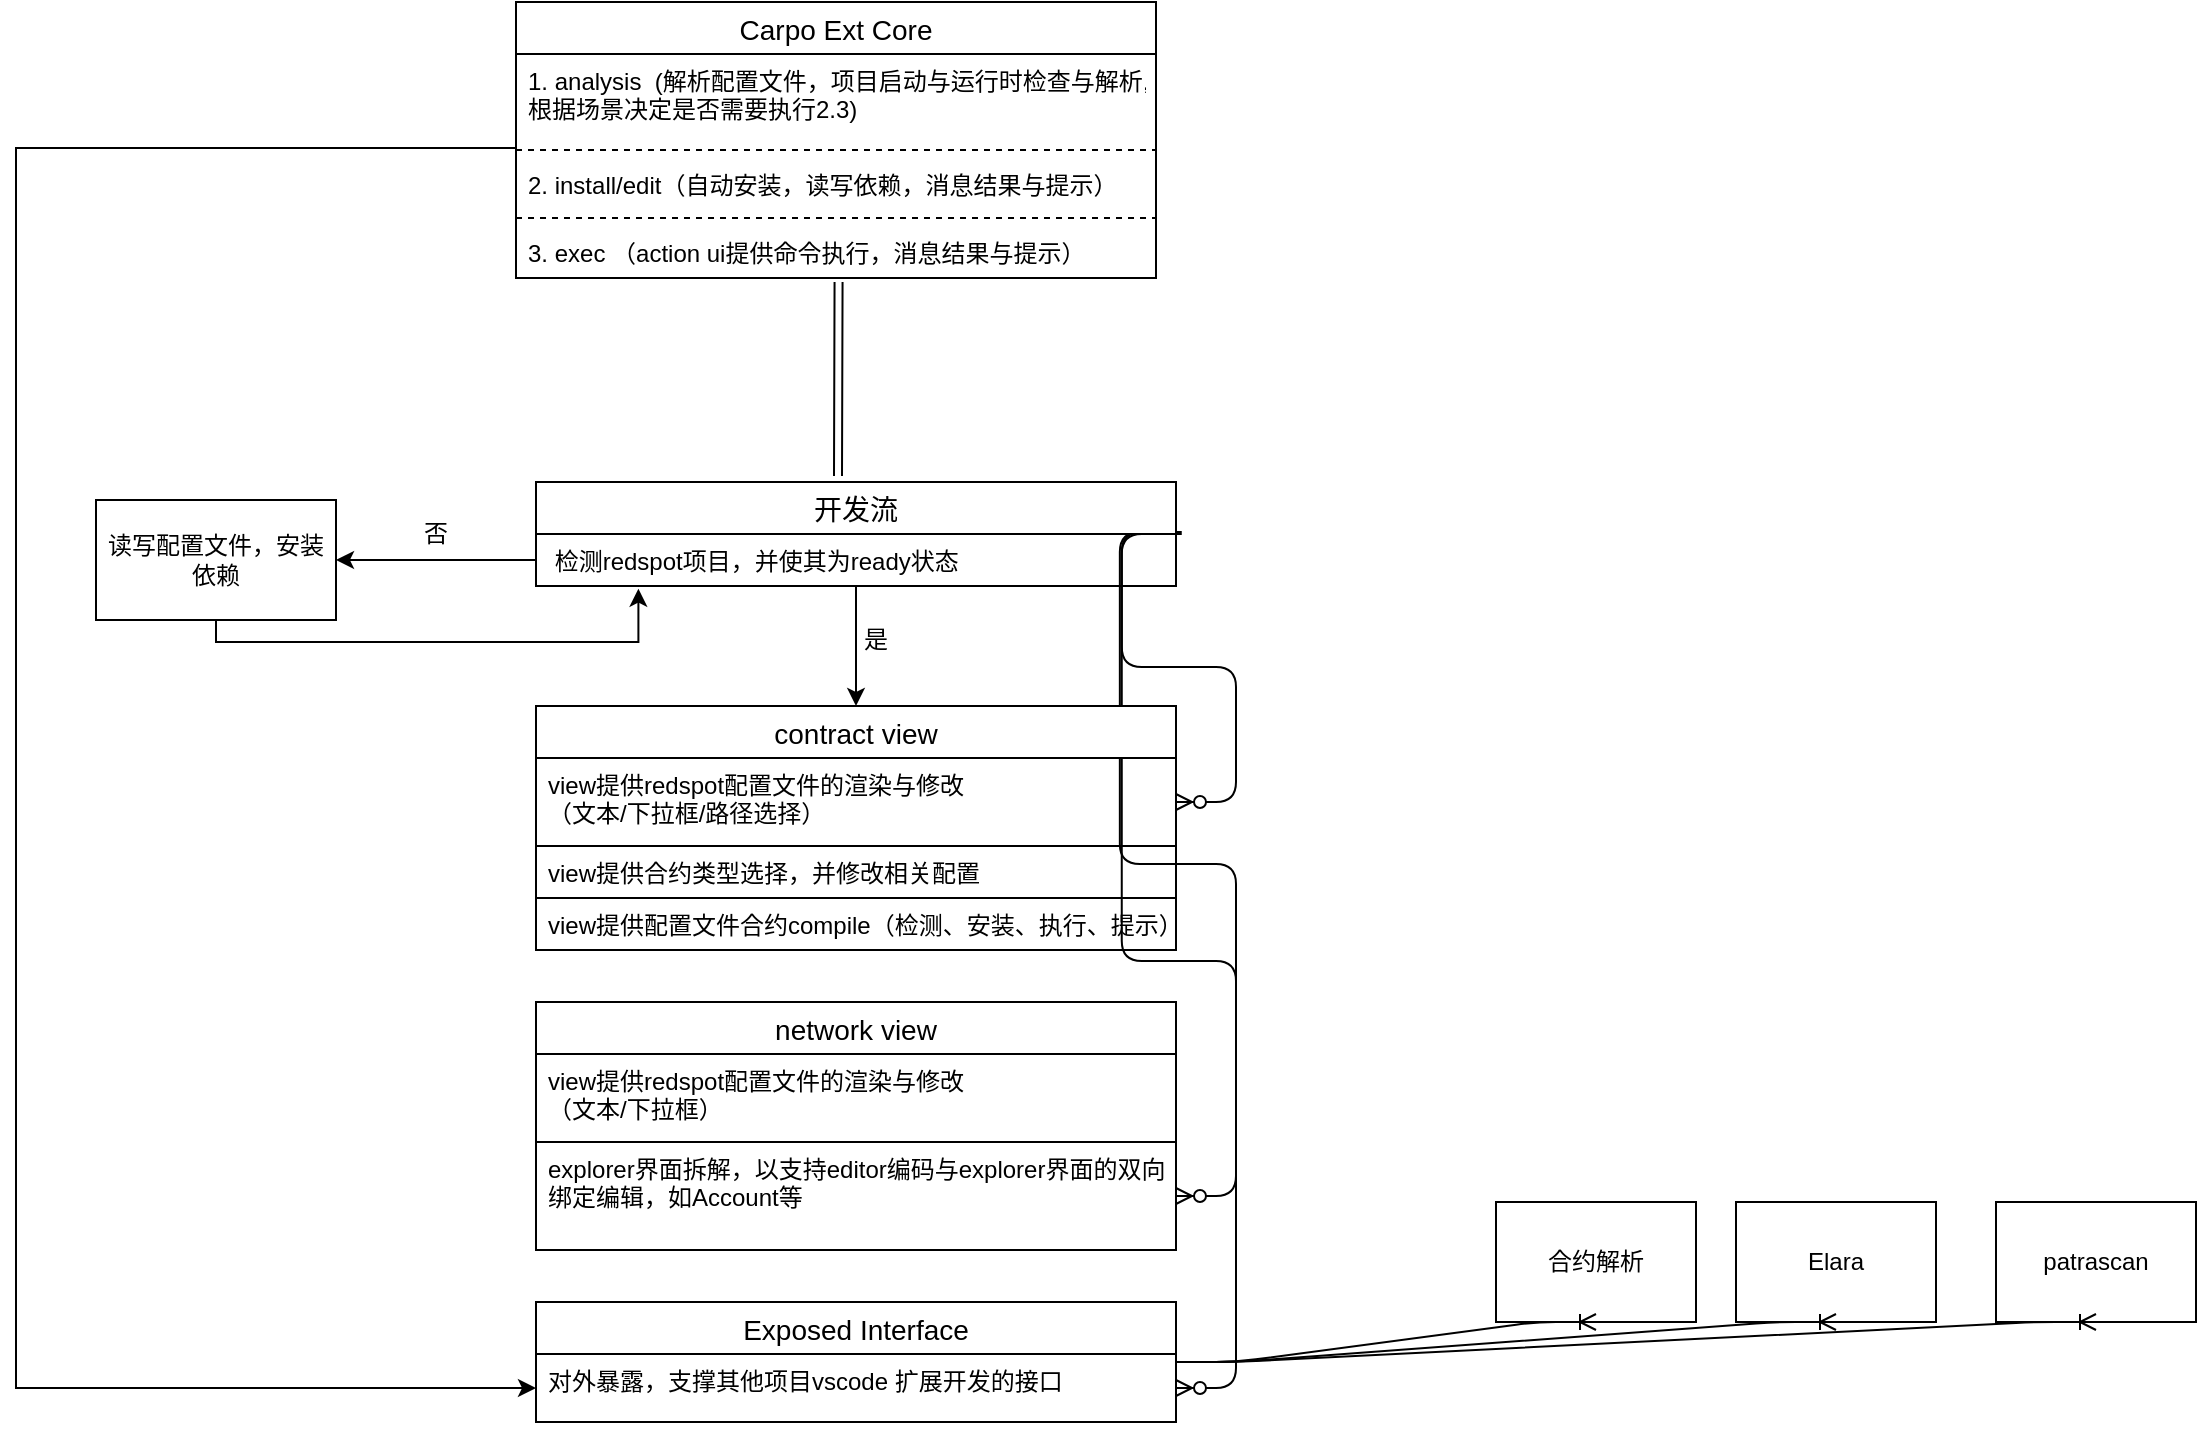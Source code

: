 <mxfile version="12.9.14" type="github">
  <diagram id="R2lEEEUBdFMjLlhIrx00" name="Page-1">
    <mxGraphModel dx="2451" dy="844" grid="1" gridSize="10" guides="1" tooltips="1" connect="1" arrows="1" fold="1" page="1" pageScale="1" pageWidth="1100" pageHeight="850" math="0" shadow="0" extFonts="Permanent Marker^https://fonts.googleapis.com/css?family=Permanent+Marker">
      <root>
        <mxCell id="0" />
        <mxCell id="1" parent="0" />
        <mxCell id="COfyx7jqv4ravwQTbV8G-30" value="" style="shape=link;html=1;rounded=0;entryX=0.504;entryY=1.077;entryDx=0;entryDy=0;entryPerimeter=0;" parent="1" target="COfyx7jqv4ravwQTbV8G-8" edge="1">
          <mxGeometry relative="1" as="geometry">
            <mxPoint x="321" y="297" as="sourcePoint" />
            <mxPoint x="280" y="270" as="targetPoint" />
          </mxGeometry>
        </mxCell>
        <mxCell id="COfyx7jqv4ravwQTbV8G-5" value="Carpo Ext Core" style="swimlane;fontStyle=0;childLayout=stackLayout;horizontal=1;startSize=26;horizontalStack=0;resizeParent=1;resizeParentMax=0;resizeLast=0;collapsible=1;marginBottom=0;align=center;fontSize=14;" parent="1" vertex="1">
          <mxGeometry x="160" y="60" width="320" height="138" as="geometry">
            <mxRectangle x="160" y="60" width="130" height="26" as="alternateBounds" />
          </mxGeometry>
        </mxCell>
        <mxCell id="COfyx7jqv4ravwQTbV8G-6" value="1. analysis  (解析配置文件，项目启动与运行时检查与解析,，&#xa;根据场景决定是否需要执行2.3)" style="text;strokeColor=none;fillColor=none;spacingLeft=4;spacingRight=4;overflow=hidden;rotatable=0;points=[[0,0.5],[1,0.5]];portConstraint=eastwest;fontSize=12;" parent="COfyx7jqv4ravwQTbV8G-5" vertex="1">
          <mxGeometry y="26" width="320" height="44" as="geometry" />
        </mxCell>
        <mxCell id="COfyx7jqv4ravwQTbV8G-11" value="" style="line;strokeWidth=1;fillColor=none;align=left;verticalAlign=middle;spacingTop=-1;spacingLeft=3;spacingRight=3;rotatable=0;labelPosition=right;points=[];portConstraint=eastwest;fontSize=12;dashed=1;" parent="COfyx7jqv4ravwQTbV8G-5" vertex="1">
          <mxGeometry y="70" width="320" height="8" as="geometry" />
        </mxCell>
        <mxCell id="COfyx7jqv4ravwQTbV8G-7" value="2. install/edit（自动安装，读写依赖，消息结果与提示）" style="text;strokeColor=none;fillColor=none;spacingLeft=4;spacingRight=4;overflow=hidden;rotatable=0;points=[[0,0.5],[1,0.5]];portConstraint=eastwest;fontSize=12;" parent="COfyx7jqv4ravwQTbV8G-5" vertex="1">
          <mxGeometry y="78" width="320" height="26" as="geometry" />
        </mxCell>
        <mxCell id="COfyx7jqv4ravwQTbV8G-10" value="" style="line;strokeWidth=1;fillColor=none;align=left;verticalAlign=middle;spacingTop=-1;spacingLeft=3;spacingRight=3;rotatable=0;labelPosition=right;points=[];portConstraint=eastwest;fontSize=12;dashed=1;" parent="COfyx7jqv4ravwQTbV8G-5" vertex="1">
          <mxGeometry y="104" width="320" height="8" as="geometry" />
        </mxCell>
        <mxCell id="COfyx7jqv4ravwQTbV8G-8" value="3. exec （action ui提供命令执行，消息结果与提示）" style="text;strokeColor=none;fillColor=none;spacingLeft=4;spacingRight=4;overflow=hidden;rotatable=0;points=[[0,0.5],[1,0.5]];portConstraint=eastwest;fontSize=12;" parent="COfyx7jqv4ravwQTbV8G-5" vertex="1">
          <mxGeometry y="112" width="320" height="26" as="geometry" />
        </mxCell>
        <mxCell id="COfyx7jqv4ravwQTbV8G-34" style="edgeStyle=orthogonalEdgeStyle;rounded=0;orthogonalLoop=1;jettySize=auto;html=1;entryX=1;entryY=0.5;entryDx=0;entryDy=0;" parent="1" source="COfyx7jqv4ravwQTbV8G-24" target="COfyx7jqv4ravwQTbV8G-36" edge="1">
          <mxGeometry relative="1" as="geometry">
            <mxPoint x="110" y="347" as="targetPoint" />
          </mxGeometry>
        </mxCell>
        <mxCell id="COfyx7jqv4ravwQTbV8G-35" value="否" style="text;html=1;strokeColor=none;fillColor=none;align=center;verticalAlign=middle;whiteSpace=wrap;rounded=0;" parent="1" vertex="1">
          <mxGeometry x="100" y="316" width="40" height="20" as="geometry" />
        </mxCell>
        <mxCell id="COfyx7jqv4ravwQTbV8G-38" style="edgeStyle=orthogonalEdgeStyle;rounded=0;orthogonalLoop=1;jettySize=auto;html=1;entryX=0.16;entryY=1.051;entryDx=0;entryDy=0;entryPerimeter=0;" parent="1" source="COfyx7jqv4ravwQTbV8G-36" edge="1" target="COfyx7jqv4ravwQTbV8G-24">
          <mxGeometry relative="1" as="geometry">
            <mxPoint x="160" y="380" as="targetPoint" />
            <Array as="points">
              <mxPoint x="10" y="380" />
              <mxPoint x="221" y="380" />
            </Array>
          </mxGeometry>
        </mxCell>
        <mxCell id="COfyx7jqv4ravwQTbV8G-36" value="读写配置文件，安装依赖" style="rounded=0;whiteSpace=wrap;html=1;gradientColor=#ffffff;" parent="1" vertex="1">
          <mxGeometry x="-50" y="309" width="120" height="60" as="geometry" />
        </mxCell>
        <mxCell id="cotPTMKwksQwkWC-sh3F-11" value="" style="edgeStyle=entityRelationEdgeStyle;fontSize=12;html=1;endArrow=ERzeroToMany;endFill=1;exitX=1.009;exitY=-0.038;exitDx=0;exitDy=0;exitPerimeter=0;" parent="1" source="COfyx7jqv4ravwQTbV8G-24" target="cotPTMKwksQwkWC-sh3F-3" edge="1">
          <mxGeometry width="100" height="100" relative="1" as="geometry">
            <mxPoint x="310" y="352" as="sourcePoint" />
            <mxPoint x="410" y="252" as="targetPoint" />
          </mxGeometry>
        </mxCell>
        <mxCell id="cotPTMKwksQwkWC-sh3F-13" value="" style="edgeStyle=entityRelationEdgeStyle;fontSize=12;html=1;endArrow=ERzeroToMany;endFill=1;exitX=1.006;exitY=-0.038;exitDx=0;exitDy=0;exitPerimeter=0;" parent="1" source="COfyx7jqv4ravwQTbV8G-24" target="cotPTMKwksQwkWC-sh3F-8" edge="1">
          <mxGeometry width="100" height="100" relative="1" as="geometry">
            <mxPoint x="500" y="352" as="sourcePoint" />
            <mxPoint x="530" y="612" as="targetPoint" />
          </mxGeometry>
        </mxCell>
        <mxCell id="COfyx7jqv4ravwQTbV8G-21" value="开发流" style="swimlane;fontStyle=0;childLayout=stackLayout;horizontal=1;startSize=26;horizontalStack=0;resizeParent=1;resizeParentMax=0;resizeLast=0;collapsible=1;marginBottom=0;align=center;fontSize=14;" parent="1" vertex="1">
          <mxGeometry x="170" y="300" width="320" height="52" as="geometry">
            <mxRectangle x="170" y="300" width="80" height="26" as="alternateBounds" />
          </mxGeometry>
        </mxCell>
        <mxCell id="COfyx7jqv4ravwQTbV8G-24" value=" 检测redspot项目，并使其为ready状态" style="text;strokeColor=none;fillColor=none;spacingLeft=4;spacingRight=4;overflow=hidden;rotatable=0;points=[[0,0.5],[1,0.5]];portConstraint=eastwest;fontSize=12;" parent="COfyx7jqv4ravwQTbV8G-21" vertex="1">
          <mxGeometry y="26" width="320" height="26" as="geometry" />
        </mxCell>
        <mxCell id="cotPTMKwksQwkWC-sh3F-19" value="" style="edgeStyle=entityRelationEdgeStyle;fontSize=12;html=1;endArrow=ERzeroToMany;endFill=1;exitX=1.009;exitY=0;exitDx=0;exitDy=0;exitPerimeter=0;" parent="1" source="COfyx7jqv4ravwQTbV8G-24" target="cotPTMKwksQwkWC-sh3F-18" edge="1">
          <mxGeometry width="100" height="100" relative="1" as="geometry">
            <mxPoint x="491.92" y="335.012" as="sourcePoint" />
            <mxPoint x="580" y="740" as="targetPoint" />
          </mxGeometry>
        </mxCell>
        <mxCell id="JMYnYDo8RzbJJTalbHdE-2" value="patrascan" style="whiteSpace=wrap;html=1;align=center;verticalAlign=middle;treeFolding=1;treeMoving=1;newEdgeStyle={&quot;edgeStyle&quot;:&quot;elbowEdgeStyle&quot;,&quot;startArrow&quot;:&quot;none&quot;,&quot;endArrow&quot;:&quot;none&quot;};" vertex="1" parent="1">
          <mxGeometry x="900" y="660" width="100" height="60" as="geometry" />
        </mxCell>
        <mxCell id="JMYnYDo8RzbJJTalbHdE-4" value="合约解析" style="whiteSpace=wrap;html=1;align=center;verticalAlign=middle;treeFolding=1;treeMoving=1;newEdgeStyle={&quot;edgeStyle&quot;:&quot;elbowEdgeStyle&quot;,&quot;startArrow&quot;:&quot;none&quot;,&quot;endArrow&quot;:&quot;none&quot;};" vertex="1" collapsed="1" parent="1">
          <mxGeometry x="650" y="660" width="100" height="60" as="geometry" />
        </mxCell>
        <mxCell id="JMYnYDo8RzbJJTalbHdE-6" value="Elara" style="whiteSpace=wrap;html=1;align=center;verticalAlign=middle;treeFolding=1;treeMoving=1;newEdgeStyle={&quot;edgeStyle&quot;:&quot;elbowEdgeStyle&quot;,&quot;startArrow&quot;:&quot;none&quot;,&quot;endArrow&quot;:&quot;none&quot;};" vertex="1" parent="1">
          <mxGeometry x="770" y="660" width="100" height="60" as="geometry" />
        </mxCell>
        <mxCell id="JMYnYDo8RzbJJTalbHdE-8" value="" style="endArrow=classic;html=1;entryX=0.5;entryY=0;entryDx=0;entryDy=0;exitX=0.5;exitY=1;exitDx=0;exitDy=0;" edge="1" parent="1" source="COfyx7jqv4ravwQTbV8G-21" target="cotPTMKwksQwkWC-sh3F-2">
          <mxGeometry width="50" height="50" relative="1" as="geometry">
            <mxPoint x="490" y="430" as="sourcePoint" />
            <mxPoint x="540" y="380" as="targetPoint" />
          </mxGeometry>
        </mxCell>
        <mxCell id="JMYnYDo8RzbJJTalbHdE-9" value="是" style="text;html=1;strokeColor=none;fillColor=none;align=center;verticalAlign=middle;whiteSpace=wrap;rounded=0;" vertex="1" parent="1">
          <mxGeometry x="320" y="369" width="40" height="20" as="geometry" />
        </mxCell>
        <mxCell id="JMYnYDo8RzbJJTalbHdE-10" style="edgeStyle=orthogonalEdgeStyle;rounded=0;orthogonalLoop=1;jettySize=auto;html=1;entryX=0;entryY=0.5;entryDx=0;entryDy=0;" edge="1" parent="1" source="COfyx7jqv4ravwQTbV8G-5" target="cotPTMKwksQwkWC-sh3F-18">
          <mxGeometry relative="1" as="geometry">
            <Array as="points">
              <mxPoint x="-90" y="133" />
              <mxPoint x="-90" y="753" />
            </Array>
          </mxGeometry>
        </mxCell>
        <mxCell id="cotPTMKwksQwkWC-sh3F-2" value="contract view" style="swimlane;fontStyle=0;childLayout=stackLayout;horizontal=1;startSize=26;horizontalStack=0;resizeParent=1;resizeParentMax=0;resizeLast=0;collapsible=1;marginBottom=0;align=center;fontSize=14;" parent="1" vertex="1">
          <mxGeometry x="170" y="412" width="320" height="122" as="geometry">
            <mxRectangle x="170" y="412" width="80" height="26" as="alternateBounds" />
          </mxGeometry>
        </mxCell>
        <mxCell id="cotPTMKwksQwkWC-sh3F-3" value="view提供redspot配置文件的渲染与修改&#xa;（文本/下拉框/路径选择）" style="text;strokeColor=none;fillColor=none;spacingLeft=4;spacingRight=4;overflow=hidden;rotatable=0;points=[[0,0.5],[1,0.5]];portConstraint=eastwest;fontSize=12;" parent="cotPTMKwksQwkWC-sh3F-2" vertex="1">
          <mxGeometry y="26" width="320" height="44" as="geometry" />
        </mxCell>
        <mxCell id="JMYnYDo8RzbJJTalbHdE-18" value="view提供合约类型选择，并修改相关配置" style="text;strokeColor=#000000;fillColor=none;spacingLeft=4;spacingRight=4;overflow=hidden;rotatable=0;points=[[0,0.5],[1,0.5]];portConstraint=eastwest;fontSize=12;" vertex="1" parent="cotPTMKwksQwkWC-sh3F-2">
          <mxGeometry y="70" width="320" height="26" as="geometry" />
        </mxCell>
        <mxCell id="cotPTMKwksQwkWC-sh3F-4" value="view提供配置文件合约compile（检测、安装、执行、提示）" style="text;strokeColor=#000000;fillColor=none;spacingLeft=4;spacingRight=4;overflow=hidden;rotatable=0;points=[[0,0.5],[1,0.5]];portConstraint=eastwest;fontSize=12;" parent="cotPTMKwksQwkWC-sh3F-2" vertex="1">
          <mxGeometry y="96" width="320" height="26" as="geometry" />
        </mxCell>
        <mxCell id="cotPTMKwksQwkWC-sh3F-7" value="network view" style="swimlane;fontStyle=0;childLayout=stackLayout;horizontal=1;startSize=26;horizontalStack=0;resizeParent=1;resizeParentMax=0;resizeLast=0;collapsible=1;marginBottom=0;align=center;fontSize=14;" parent="1" vertex="1">
          <mxGeometry x="170" y="560" width="320" height="124" as="geometry">
            <mxRectangle x="170" y="560" width="80" height="26" as="alternateBounds" />
          </mxGeometry>
        </mxCell>
        <mxCell id="JMYnYDo8RzbJJTalbHdE-17" value="view提供redspot配置文件的渲染与修改&#xa;（文本/下拉框）" style="text;strokeColor=#000000;fillColor=none;spacingLeft=4;spacingRight=4;overflow=hidden;rotatable=0;points=[[0,0.5],[1,0.5]];portConstraint=eastwest;fontSize=12;" vertex="1" parent="cotPTMKwksQwkWC-sh3F-7">
          <mxGeometry y="26" width="320" height="44" as="geometry" />
        </mxCell>
        <mxCell id="cotPTMKwksQwkWC-sh3F-8" value="explorer界面拆解，以支持editor编码与explorer界面的双向&#xa;绑定编辑，如Account等" style="text;strokeColor=none;fillColor=none;spacingLeft=4;spacingRight=4;overflow=hidden;rotatable=0;points=[[0,0.5],[1,0.5]];portConstraint=eastwest;fontSize=12;" parent="cotPTMKwksQwkWC-sh3F-7" vertex="1">
          <mxGeometry y="70" width="320" height="54" as="geometry" />
        </mxCell>
        <mxCell id="cotPTMKwksQwkWC-sh3F-17" value="Exposed Interface" style="swimlane;fontStyle=0;childLayout=stackLayout;horizontal=1;startSize=26;horizontalStack=0;resizeParent=1;resizeParentMax=0;resizeLast=0;collapsible=1;marginBottom=0;align=center;fontSize=14;" parent="1" vertex="1">
          <mxGeometry x="170" y="710" width="320" height="60" as="geometry">
            <mxRectangle x="170" y="710" width="150" height="26" as="alternateBounds" />
          </mxGeometry>
        </mxCell>
        <mxCell id="cotPTMKwksQwkWC-sh3F-18" value="对外暴露，支撑其他项目vscode 扩展开发的接口" style="text;strokeColor=none;fillColor=none;spacingLeft=4;spacingRight=4;overflow=hidden;rotatable=0;points=[[0,0.5],[1,0.5]];portConstraint=eastwest;fontSize=12;" parent="cotPTMKwksQwkWC-sh3F-17" vertex="1">
          <mxGeometry y="26" width="320" height="34" as="geometry" />
        </mxCell>
        <mxCell id="JMYnYDo8RzbJJTalbHdE-13" value="" style="edgeStyle=entityRelationEdgeStyle;fontSize=12;html=1;endArrow=ERoneToMany;entryX=0.5;entryY=1;entryDx=0;entryDy=0;exitX=1;exitY=0.5;exitDx=0;exitDy=0;" edge="1" parent="1" source="cotPTMKwksQwkWC-sh3F-17" target="JMYnYDo8RzbJJTalbHdE-4">
          <mxGeometry width="100" height="100" relative="1" as="geometry">
            <mxPoint x="490" y="740" as="sourcePoint" />
            <mxPoint x="550" y="500" as="targetPoint" />
          </mxGeometry>
        </mxCell>
        <mxCell id="JMYnYDo8RzbJJTalbHdE-14" value="" style="edgeStyle=entityRelationEdgeStyle;fontSize=12;html=1;endArrow=ERoneToMany;entryX=0.5;entryY=1;entryDx=0;entryDy=0;" edge="1" parent="1" source="cotPTMKwksQwkWC-sh3F-17" target="JMYnYDo8RzbJJTalbHdE-2">
          <mxGeometry width="100" height="100" relative="1" as="geometry">
            <mxPoint x="500" y="750" as="sourcePoint" />
            <mxPoint x="680" y="690" as="targetPoint" />
          </mxGeometry>
        </mxCell>
        <mxCell id="JMYnYDo8RzbJJTalbHdE-15" value="" style="edgeStyle=entityRelationEdgeStyle;fontSize=12;html=1;endArrow=ERoneToMany;entryX=0.5;entryY=1;entryDx=0;entryDy=0;" edge="1" parent="1" source="cotPTMKwksQwkWC-sh3F-17" target="JMYnYDo8RzbJJTalbHdE-6">
          <mxGeometry width="100" height="100" relative="1" as="geometry">
            <mxPoint x="314.8" y="793.332" as="sourcePoint" />
            <mxPoint x="690" y="700" as="targetPoint" />
          </mxGeometry>
        </mxCell>
      </root>
    </mxGraphModel>
  </diagram>
</mxfile>
